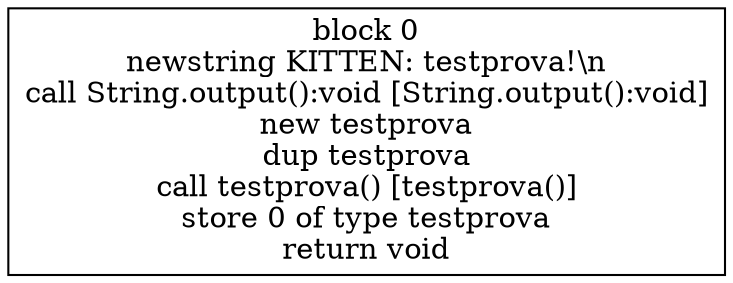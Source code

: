 digraph "testprova.main():void" {
size = "11,7.5";
codeblock_0 [ shape = box, label = "block 0\nnewstring KITTEN: testprova!\\n\ncall String.output():void [String.output():void]\nnew testprova\ndup testprova\ncall testprova() [testprova()]\nstore 0 of type testprova\nreturn void"];
}